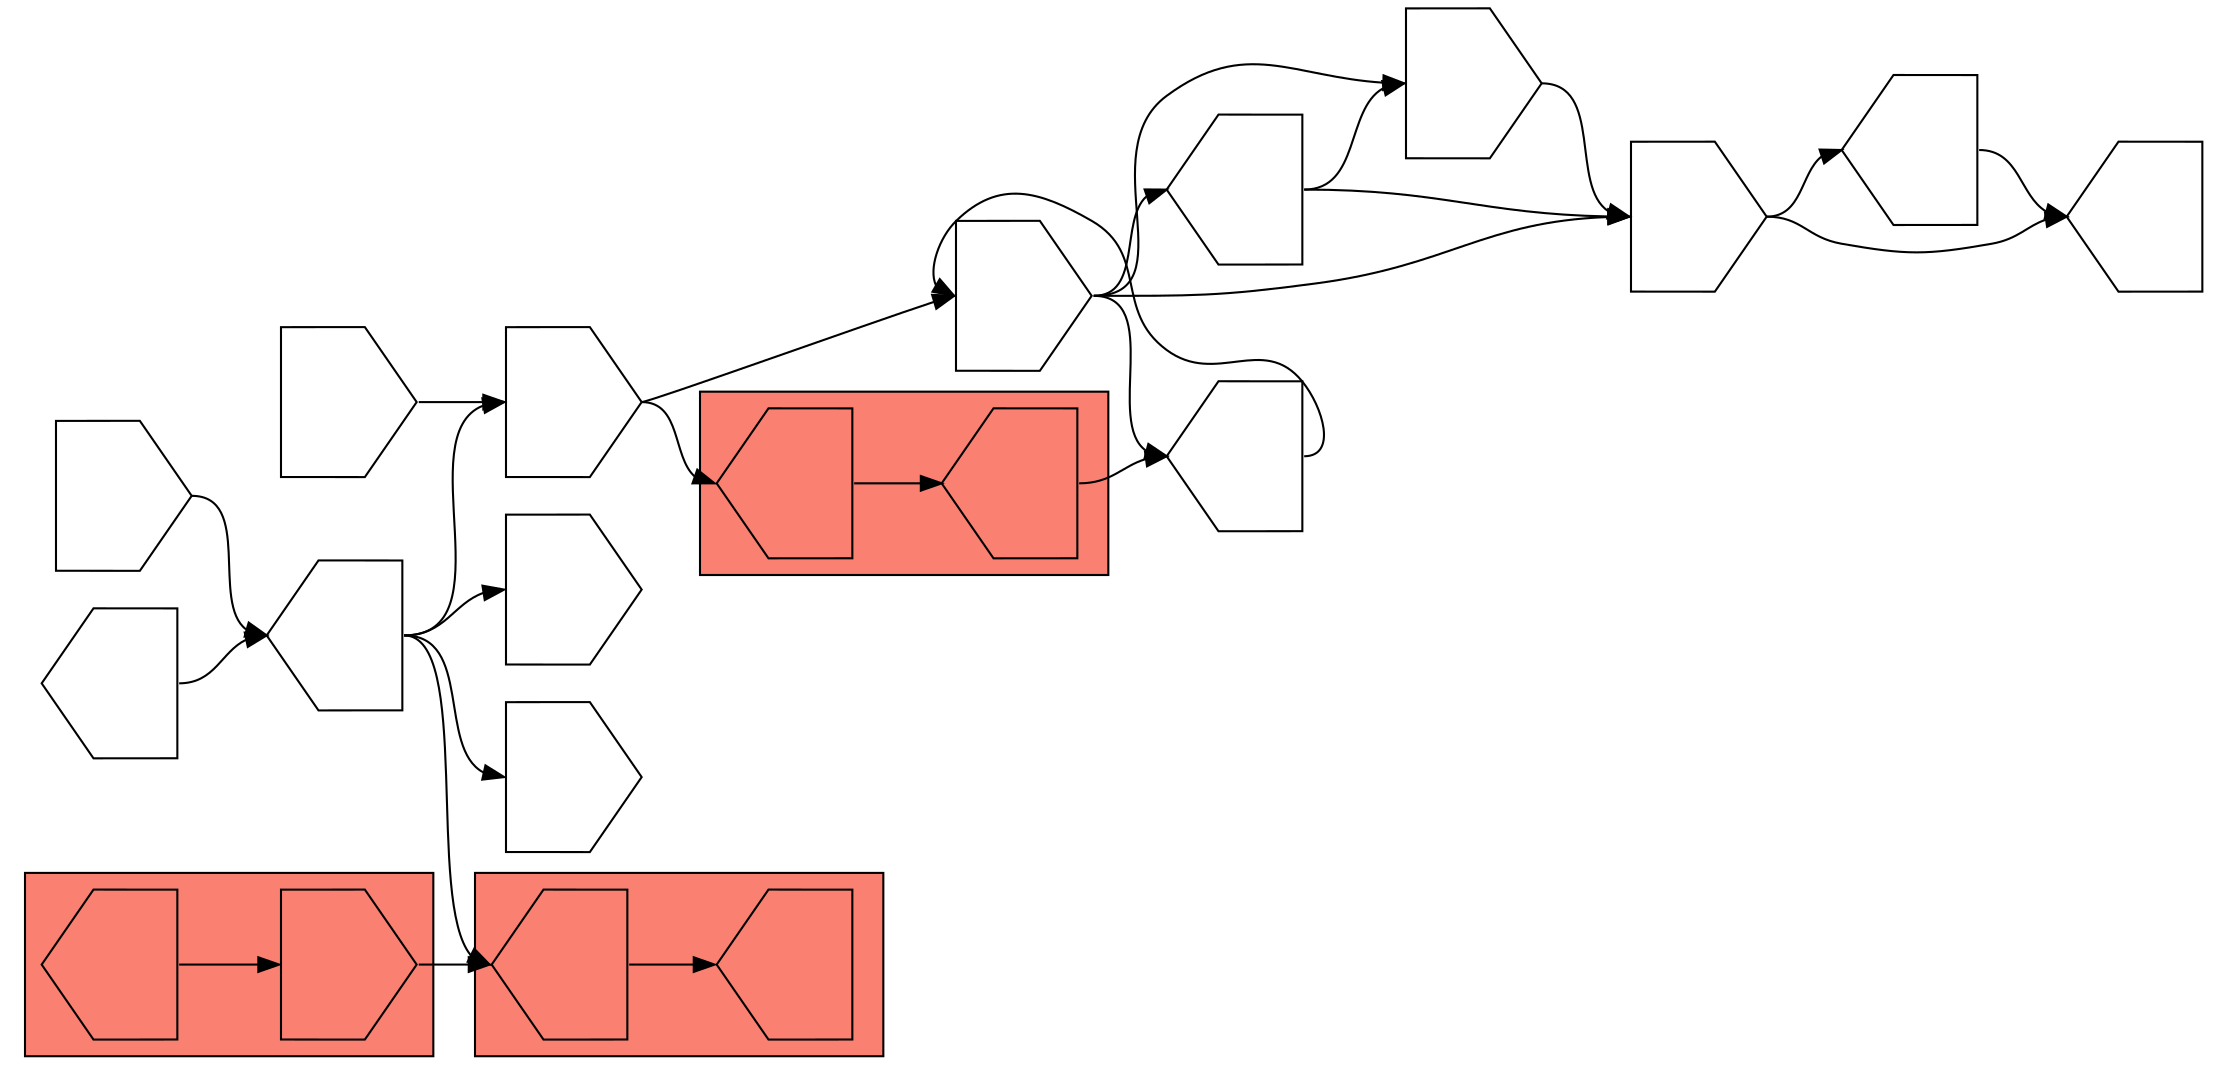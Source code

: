 digraph asm {
	rotate=90;
	edge [headport=n,tailport=s];
subgraph cluster_C9345_19105 {
	9345 [label="",height=1,width=1,shape=house];
	19105 [label="",height=1,width=1,shape=invhouse];
	style=filled;
	fillcolor=salmon;
}
subgraph cluster_C19916_2945 {
	19916 [label="",height=1,width=1,shape=house];
	2945 [label="",height=1,width=1,shape=house];
	style=filled;
	fillcolor=salmon;
}
subgraph cluster_C4036_5784 {
	4036 [label="",height=1,width=1,shape=house];
	5784 [label="",height=1,width=1,shape=house];
	style=filled;
	fillcolor=salmon;
}
	20736 [label="",height=1,width=1,shape=house];
	8865 [label="",height=1,width=1,shape=invhouse];
	10946 [label="",height=1,width=1,shape=invhouse];
	2605 [label="",height=1,width=1,shape=invhouse];
	2519 [label="",height=1,width=1,shape=house];
	6632 [label="",height=1,width=1,shape=invhouse];
	3836 [label="",height=1,width=1,shape=house];
	16992 [label="",height=1,width=1,shape=house];
	17923 [label="",height=1,width=1,shape=house];
	18675 [label="",height=1,width=1,shape=invhouse];
	2002 [label="",height=1,width=1,shape=invhouse];
	12913 [label="",height=1,width=1,shape=invhouse];
	2058 [label="",height=1,width=1,shape=house];
	4242 [label="",height=1,width=1,shape=invhouse];
	9345 -> 19105
	19105 -> 19916
	19916 -> 2945
	20736 -> 8865
	20736 -> 10946
	20736 -> 12913
	20736 -> 19916
	10946 -> 2605
	10946 -> 4036
	2605 -> 2519
	2605 -> 6632
	2605 -> 17923
	2605 -> 18675
	2519 -> 2605
	5784 -> 2519
	4036 -> 5784
	6632 -> 3836
	6632 -> 16992
	16992 -> 3836
	17923 -> 6632
	17923 -> 18675
	18675 -> 6632
	2002 -> 10946
	2058 -> 20736
	4242 -> 20736
}